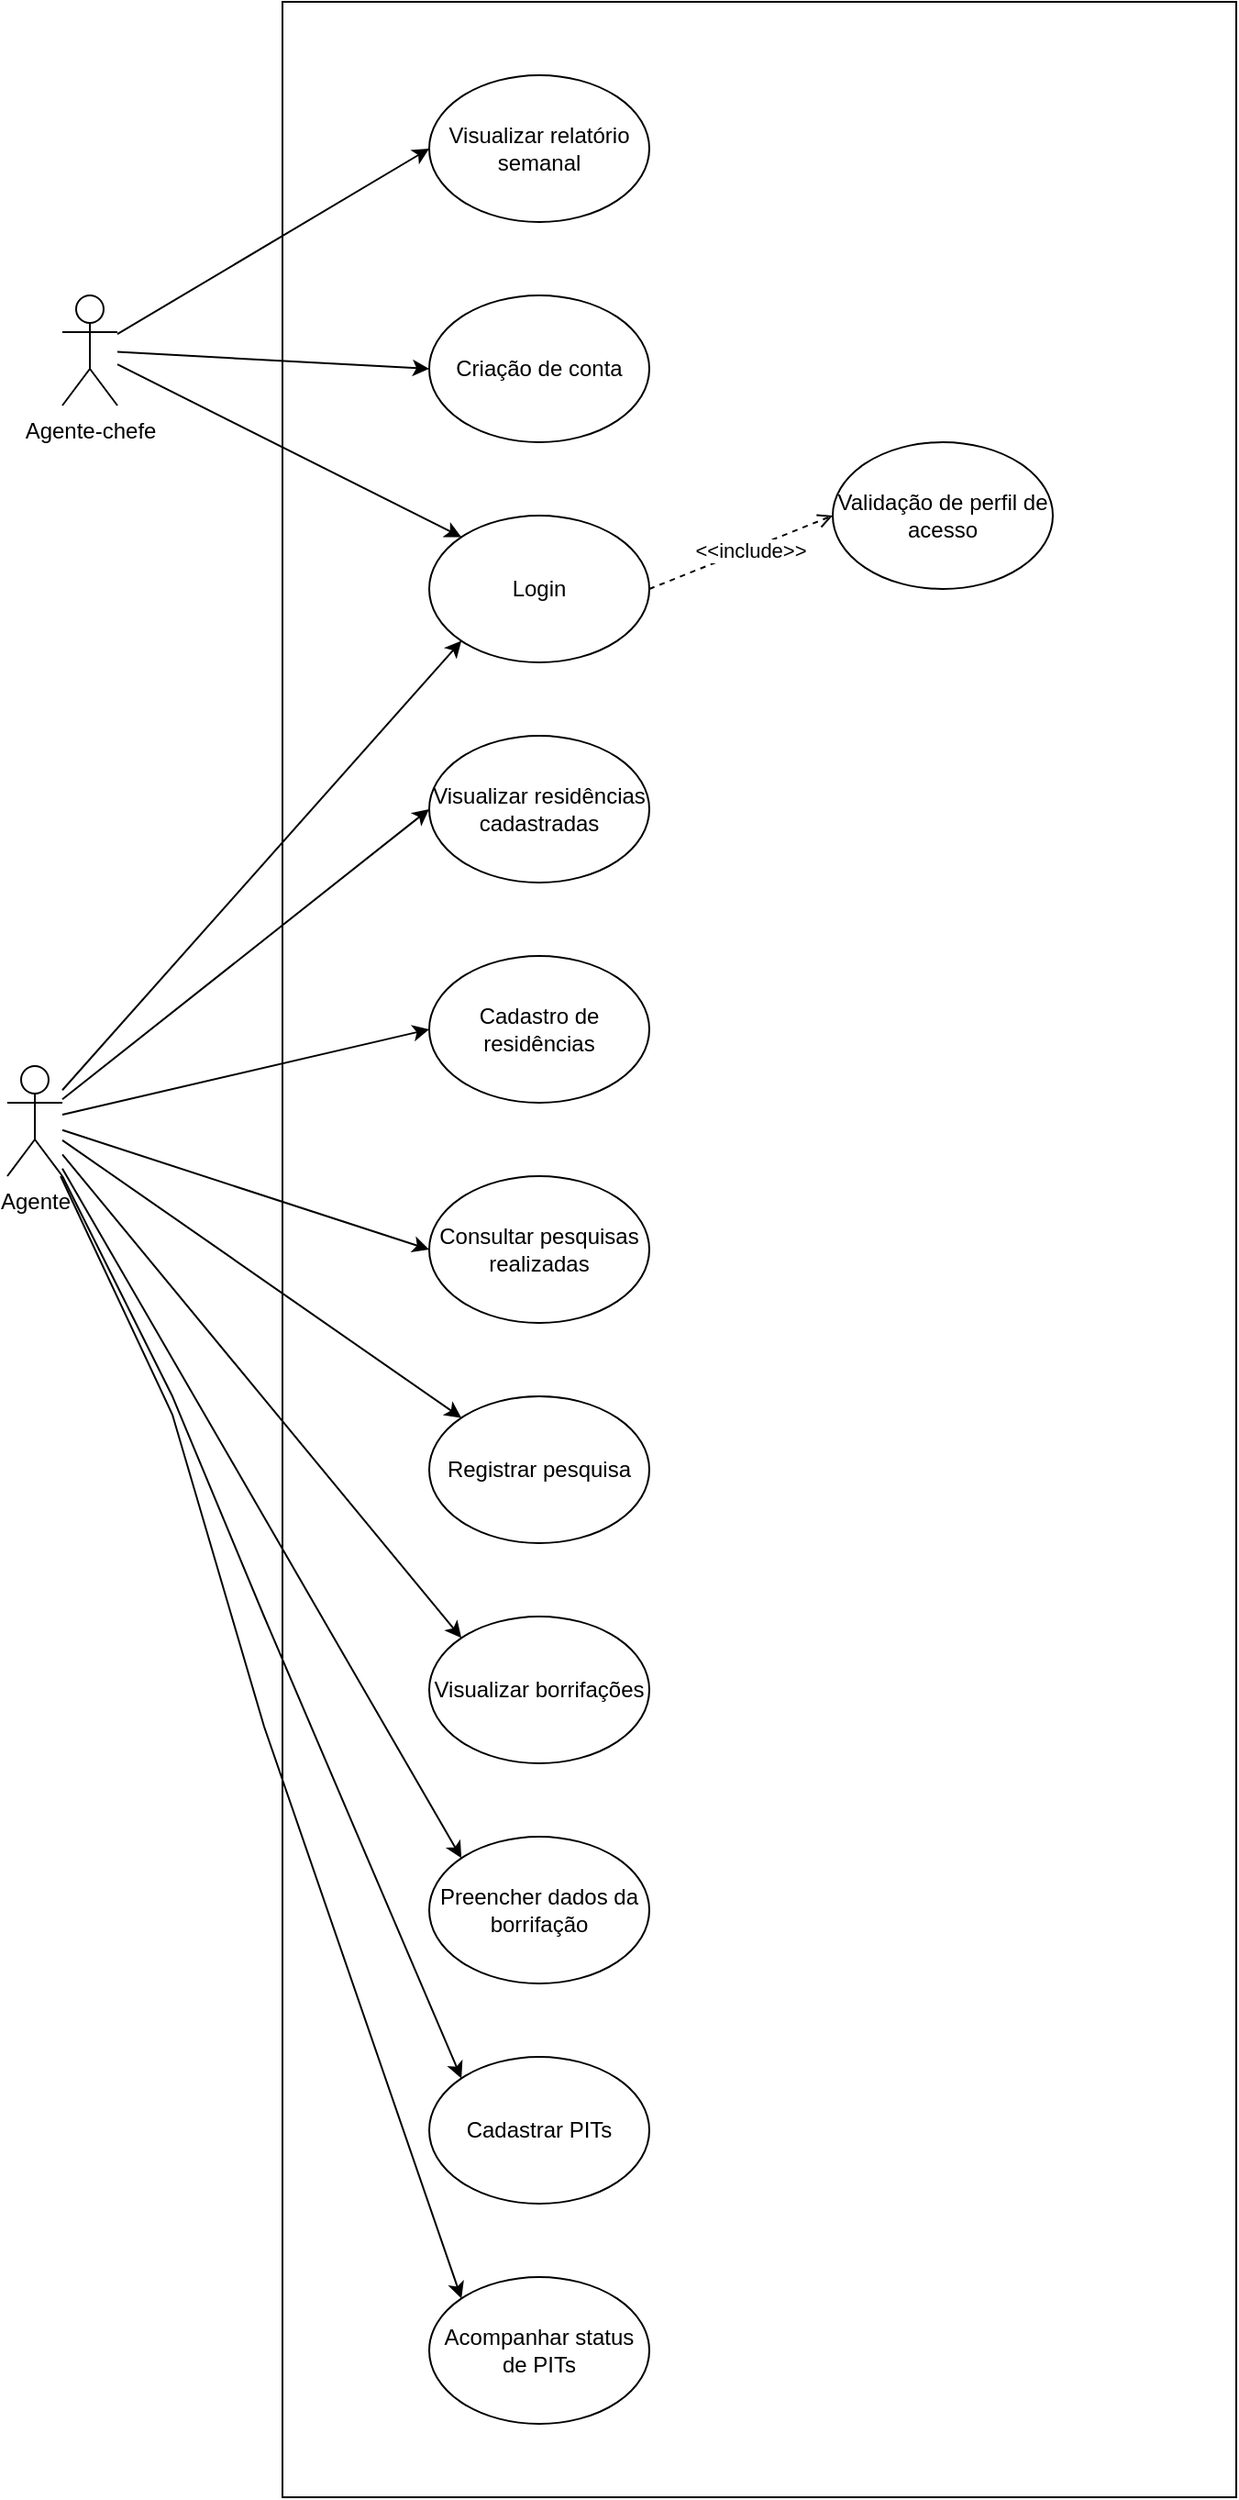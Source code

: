 <mxfile version="27.0.6">
  <diagram name="Página-1" id="ZyZfqB50E-5R23GYPgVt">
    <mxGraphModel dx="1272" dy="915" grid="1" gridSize="10" guides="1" tooltips="1" connect="1" arrows="1" fold="1" page="1" pageScale="1" pageWidth="827" pageHeight="1169" math="0" shadow="0">
      <root>
        <mxCell id="0" />
        <mxCell id="1" parent="0" />
        <mxCell id="sktWxDIl_BnrSqlcBcM5-1" value="Agente" style="shape=umlActor;verticalLabelPosition=bottom;verticalAlign=top;html=1;outlineConnect=0;" vertex="1" parent="1">
          <mxGeometry x="10" y="620" width="30" height="60" as="geometry" />
        </mxCell>
        <mxCell id="sktWxDIl_BnrSqlcBcM5-2" value="Agente-chefe" style="shape=umlActor;verticalLabelPosition=bottom;verticalAlign=top;html=1;outlineConnect=0;" vertex="1" parent="1">
          <mxGeometry x="40" y="200" width="30" height="60" as="geometry" />
        </mxCell>
        <mxCell id="sktWxDIl_BnrSqlcBcM5-4" value="" style="rounded=0;whiteSpace=wrap;html=1;fillColor=none;" vertex="1" parent="1">
          <mxGeometry x="160" y="40" width="520" height="1360" as="geometry" />
        </mxCell>
        <mxCell id="sktWxDIl_BnrSqlcBcM5-5" value="Login" style="ellipse;whiteSpace=wrap;html=1;" vertex="1" parent="1">
          <mxGeometry x="240" y="320" width="120" height="80" as="geometry" />
        </mxCell>
        <mxCell id="sktWxDIl_BnrSqlcBcM5-6" value="Criação de conta" style="ellipse;whiteSpace=wrap;html=1;" vertex="1" parent="1">
          <mxGeometry x="240" y="200" width="120" height="80" as="geometry" />
        </mxCell>
        <mxCell id="sktWxDIl_BnrSqlcBcM5-7" value="Validação de perfil de acesso" style="ellipse;whiteSpace=wrap;html=1;" vertex="1" parent="1">
          <mxGeometry x="460" y="280" width="120" height="80" as="geometry" />
        </mxCell>
        <mxCell id="sktWxDIl_BnrSqlcBcM5-8" value="Visualizar residências cadastradas" style="ellipse;whiteSpace=wrap;html=1;" vertex="1" parent="1">
          <mxGeometry x="240" y="440" width="120" height="80" as="geometry" />
        </mxCell>
        <mxCell id="sktWxDIl_BnrSqlcBcM5-9" value="Cadastro de residências" style="ellipse;whiteSpace=wrap;html=1;" vertex="1" parent="1">
          <mxGeometry x="240" y="560" width="120" height="80" as="geometry" />
        </mxCell>
        <mxCell id="sktWxDIl_BnrSqlcBcM5-10" value="Consultar pesquisas realizadas" style="ellipse;whiteSpace=wrap;html=1;" vertex="1" parent="1">
          <mxGeometry x="240" y="680" width="120" height="80" as="geometry" />
        </mxCell>
        <mxCell id="sktWxDIl_BnrSqlcBcM5-11" value="Registrar pesquisa" style="ellipse;whiteSpace=wrap;html=1;" vertex="1" parent="1">
          <mxGeometry x="240" y="800" width="120" height="80" as="geometry" />
        </mxCell>
        <mxCell id="sktWxDIl_BnrSqlcBcM5-12" value="Visualizar borrifações" style="ellipse;whiteSpace=wrap;html=1;" vertex="1" parent="1">
          <mxGeometry x="240" y="920" width="120" height="80" as="geometry" />
        </mxCell>
        <mxCell id="sktWxDIl_BnrSqlcBcM5-13" value="Preencher dados da borrifação" style="ellipse;whiteSpace=wrap;html=1;" vertex="1" parent="1">
          <mxGeometry x="240" y="1040" width="120" height="80" as="geometry" />
        </mxCell>
        <mxCell id="sktWxDIl_BnrSqlcBcM5-14" value="Cadastrar PITs" style="ellipse;whiteSpace=wrap;html=1;" vertex="1" parent="1">
          <mxGeometry x="240" y="1160" width="120" height="80" as="geometry" />
        </mxCell>
        <mxCell id="sktWxDIl_BnrSqlcBcM5-15" value="Acompanhar status de PITs" style="ellipse;whiteSpace=wrap;html=1;" vertex="1" parent="1">
          <mxGeometry x="240" y="1280" width="120" height="80" as="geometry" />
        </mxCell>
        <mxCell id="sktWxDIl_BnrSqlcBcM5-16" value="Visualizar relatório semanal" style="ellipse;whiteSpace=wrap;html=1;" vertex="1" parent="1">
          <mxGeometry x="240" y="80" width="120" height="80" as="geometry" />
        </mxCell>
        <mxCell id="sktWxDIl_BnrSqlcBcM5-20" value="" style="endArrow=classic;html=1;rounded=0;entryX=0;entryY=1;entryDx=0;entryDy=0;" edge="1" parent="1" source="sktWxDIl_BnrSqlcBcM5-1" target="sktWxDIl_BnrSqlcBcM5-5">
          <mxGeometry width="50" height="50" relative="1" as="geometry">
            <mxPoint x="90" y="450" as="sourcePoint" />
            <mxPoint x="140" y="400" as="targetPoint" />
          </mxGeometry>
        </mxCell>
        <mxCell id="sktWxDIl_BnrSqlcBcM5-21" value="" style="endArrow=classic;html=1;rounded=0;entryX=0;entryY=0;entryDx=0;entryDy=0;" edge="1" parent="1" source="sktWxDIl_BnrSqlcBcM5-2" target="sktWxDIl_BnrSqlcBcM5-5">
          <mxGeometry width="50" height="50" relative="1" as="geometry">
            <mxPoint x="80" y="560" as="sourcePoint" />
            <mxPoint x="130" y="510" as="targetPoint" />
          </mxGeometry>
        </mxCell>
        <mxCell id="sktWxDIl_BnrSqlcBcM5-22" value="" style="endArrow=classic;html=1;rounded=0;entryX=0;entryY=0.5;entryDx=0;entryDy=0;" edge="1" parent="1" source="sktWxDIl_BnrSqlcBcM5-1" target="sktWxDIl_BnrSqlcBcM5-8">
          <mxGeometry width="50" height="50" relative="1" as="geometry">
            <mxPoint x="180" y="360" as="sourcePoint" />
            <mxPoint x="230" y="310" as="targetPoint" />
          </mxGeometry>
        </mxCell>
        <mxCell id="sktWxDIl_BnrSqlcBcM5-23" value="" style="endArrow=classic;html=1;rounded=0;entryX=0;entryY=0.5;entryDx=0;entryDy=0;" edge="1" parent="1" source="sktWxDIl_BnrSqlcBcM5-2" target="sktWxDIl_BnrSqlcBcM5-6">
          <mxGeometry width="50" height="50" relative="1" as="geometry">
            <mxPoint x="180" y="360" as="sourcePoint" />
            <mxPoint x="230" y="310" as="targetPoint" />
          </mxGeometry>
        </mxCell>
        <mxCell id="sktWxDIl_BnrSqlcBcM5-24" value="" style="endArrow=classic;html=1;rounded=0;entryX=0;entryY=0.5;entryDx=0;entryDy=0;" edge="1" parent="1" source="sktWxDIl_BnrSqlcBcM5-1" target="sktWxDIl_BnrSqlcBcM5-9">
          <mxGeometry width="50" height="50" relative="1" as="geometry">
            <mxPoint x="180" y="360" as="sourcePoint" />
            <mxPoint x="230" y="310" as="targetPoint" />
          </mxGeometry>
        </mxCell>
        <mxCell id="sktWxDIl_BnrSqlcBcM5-25" value="" style="endArrow=classic;html=1;rounded=0;entryX=0;entryY=0.5;entryDx=0;entryDy=0;" edge="1" parent="1" source="sktWxDIl_BnrSqlcBcM5-1" target="sktWxDIl_BnrSqlcBcM5-10">
          <mxGeometry width="50" height="50" relative="1" as="geometry">
            <mxPoint x="100" y="570" as="sourcePoint" />
            <mxPoint x="150" y="520" as="targetPoint" />
          </mxGeometry>
        </mxCell>
        <mxCell id="sktWxDIl_BnrSqlcBcM5-26" value="" style="endArrow=classic;html=1;rounded=0;entryX=0;entryY=0;entryDx=0;entryDy=0;" edge="1" parent="1" source="sktWxDIl_BnrSqlcBcM5-1" target="sktWxDIl_BnrSqlcBcM5-11">
          <mxGeometry width="50" height="50" relative="1" as="geometry">
            <mxPoint x="110" y="660" as="sourcePoint" />
            <mxPoint x="150" y="640" as="targetPoint" />
          </mxGeometry>
        </mxCell>
        <mxCell id="sktWxDIl_BnrSqlcBcM5-27" value="" style="endArrow=classic;html=1;rounded=0;entryX=0;entryY=0;entryDx=0;entryDy=0;" edge="1" parent="1" source="sktWxDIl_BnrSqlcBcM5-1" target="sktWxDIl_BnrSqlcBcM5-12">
          <mxGeometry width="50" height="50" relative="1" as="geometry">
            <mxPoint x="100" y="730" as="sourcePoint" />
            <mxPoint x="150" y="680" as="targetPoint" />
          </mxGeometry>
        </mxCell>
        <mxCell id="sktWxDIl_BnrSqlcBcM5-28" value="" style="endArrow=classic;html=1;rounded=0;entryX=0;entryY=0;entryDx=0;entryDy=0;" edge="1" parent="1" source="sktWxDIl_BnrSqlcBcM5-1" target="sktWxDIl_BnrSqlcBcM5-13">
          <mxGeometry width="50" height="50" relative="1" as="geometry">
            <mxPoint x="90" y="760" as="sourcePoint" />
            <mxPoint x="120" y="830" as="targetPoint" />
          </mxGeometry>
        </mxCell>
        <mxCell id="sktWxDIl_BnrSqlcBcM5-29" value="" style="endArrow=classic;html=1;rounded=0;entryX=0;entryY=0.5;entryDx=0;entryDy=0;" edge="1" parent="1" source="sktWxDIl_BnrSqlcBcM5-2" target="sktWxDIl_BnrSqlcBcM5-16">
          <mxGeometry width="50" height="50" relative="1" as="geometry">
            <mxPoint x="130" y="190" as="sourcePoint" />
            <mxPoint x="180" y="140" as="targetPoint" />
          </mxGeometry>
        </mxCell>
        <mxCell id="sktWxDIl_BnrSqlcBcM5-30" value="" style="endArrow=classic;html=1;rounded=0;entryX=0;entryY=0;entryDx=0;entryDy=0;" edge="1" parent="1" source="sktWxDIl_BnrSqlcBcM5-1" target="sktWxDIl_BnrSqlcBcM5-14">
          <mxGeometry width="50" height="50" relative="1" as="geometry">
            <mxPoint x="180" y="1060" as="sourcePoint" />
            <mxPoint x="230" y="1010" as="targetPoint" />
            <Array as="points">
              <mxPoint x="100" y="800" />
              <mxPoint x="150" y="920" />
            </Array>
          </mxGeometry>
        </mxCell>
        <mxCell id="sktWxDIl_BnrSqlcBcM5-31" value="" style="endArrow=classic;html=1;rounded=0;entryX=0;entryY=0;entryDx=0;entryDy=0;" edge="1" parent="1" source="sktWxDIl_BnrSqlcBcM5-1" target="sktWxDIl_BnrSqlcBcM5-15">
          <mxGeometry width="50" height="50" relative="1" as="geometry">
            <mxPoint x="110" y="1060" as="sourcePoint" />
            <mxPoint x="160" y="1010" as="targetPoint" />
            <Array as="points">
              <mxPoint x="100" y="810" />
              <mxPoint x="150" y="980" />
            </Array>
          </mxGeometry>
        </mxCell>
        <mxCell id="sktWxDIl_BnrSqlcBcM5-34" value="" style="endArrow=open;html=1;rounded=0;exitX=1;exitY=0.5;exitDx=0;exitDy=0;entryX=0;entryY=0.5;entryDx=0;entryDy=0;dashed=1;endFill=0;" edge="1" parent="1" source="sktWxDIl_BnrSqlcBcM5-5" target="sktWxDIl_BnrSqlcBcM5-7">
          <mxGeometry width="50" height="50" relative="1" as="geometry">
            <mxPoint x="380" y="360" as="sourcePoint" />
            <mxPoint x="430" y="310" as="targetPoint" />
          </mxGeometry>
        </mxCell>
        <mxCell id="sktWxDIl_BnrSqlcBcM5-35" value="&amp;lt;&amp;lt;include&amp;gt;&amp;gt;" style="edgeLabel;html=1;align=center;verticalAlign=middle;resizable=0;points=[];" vertex="1" connectable="0" parent="sktWxDIl_BnrSqlcBcM5-34">
          <mxGeometry x="0.083" relative="1" as="geometry">
            <mxPoint as="offset" />
          </mxGeometry>
        </mxCell>
      </root>
    </mxGraphModel>
  </diagram>
</mxfile>
